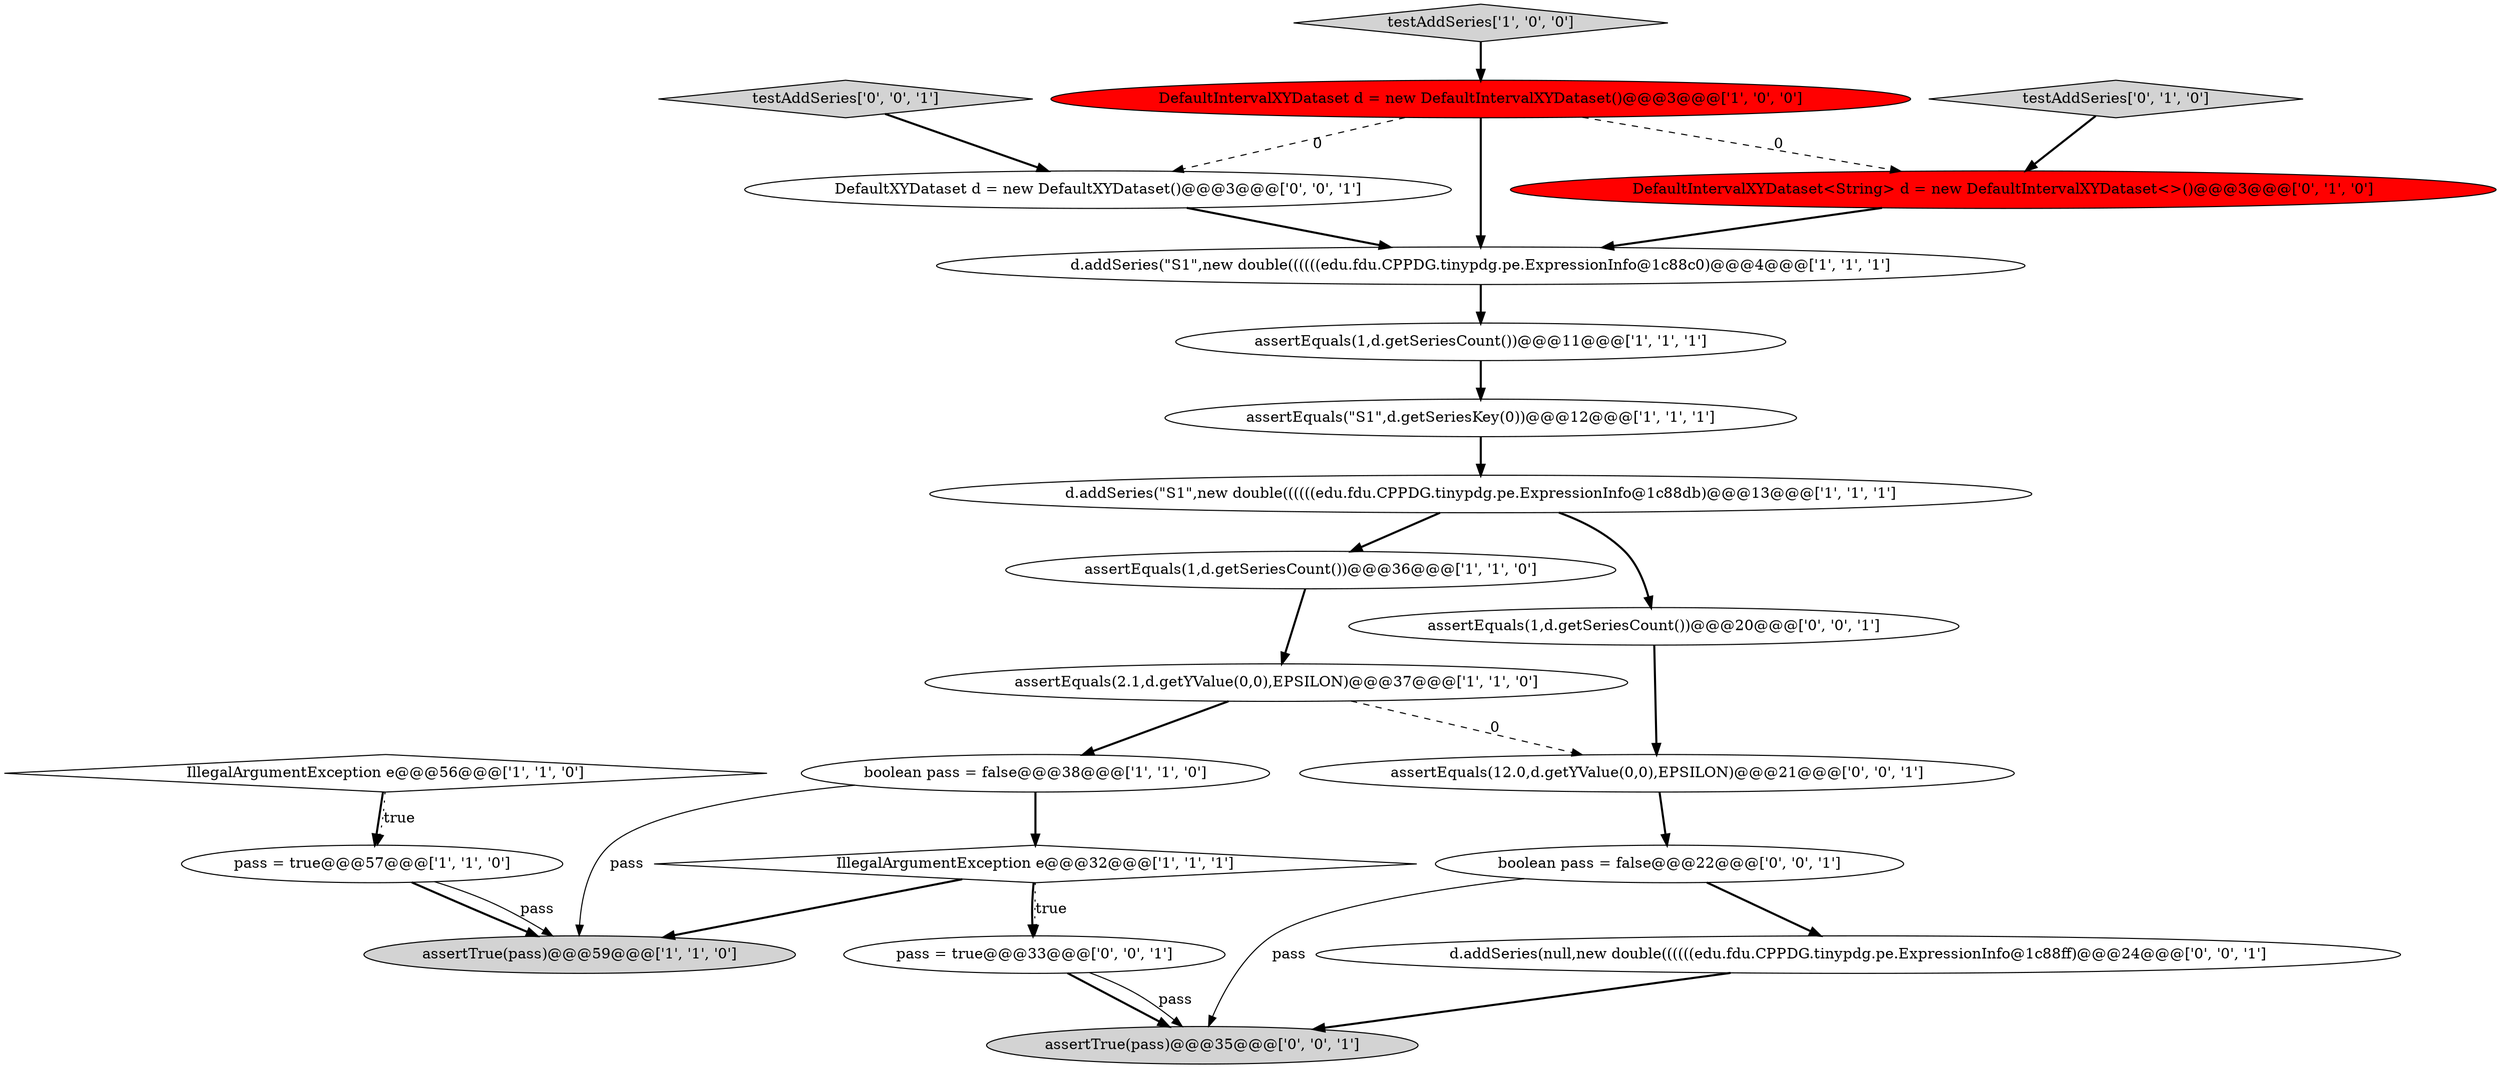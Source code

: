 digraph {
14 [style = filled, label = "DefaultIntervalXYDataset<String> d = new DefaultIntervalXYDataset<>()@@@3@@@['0', '1', '0']", fillcolor = red, shape = ellipse image = "AAA1AAABBB2BBB"];
4 [style = filled, label = "pass = true@@@57@@@['1', '1', '0']", fillcolor = white, shape = ellipse image = "AAA0AAABBB1BBB"];
9 [style = filled, label = "assertTrue(pass)@@@59@@@['1', '1', '0']", fillcolor = lightgray, shape = ellipse image = "AAA0AAABBB1BBB"];
22 [style = filled, label = "DefaultXYDataset d = new DefaultXYDataset()@@@3@@@['0', '0', '1']", fillcolor = white, shape = ellipse image = "AAA0AAABBB3BBB"];
21 [style = filled, label = "assertEquals(1,d.getSeriesCount())@@@20@@@['0', '0', '1']", fillcolor = white, shape = ellipse image = "AAA0AAABBB3BBB"];
12 [style = filled, label = "boolean pass = false@@@38@@@['1', '1', '0']", fillcolor = white, shape = ellipse image = "AAA0AAABBB1BBB"];
0 [style = filled, label = "d.addSeries(\"S1\",new double((((((edu.fdu.CPPDG.tinypdg.pe.ExpressionInfo@1c88db)@@@13@@@['1', '1', '1']", fillcolor = white, shape = ellipse image = "AAA0AAABBB1BBB"];
8 [style = filled, label = "testAddSeries['1', '0', '0']", fillcolor = lightgray, shape = diamond image = "AAA0AAABBB1BBB"];
20 [style = filled, label = "assertEquals(12.0,d.getYValue(0,0),EPSILON)@@@21@@@['0', '0', '1']", fillcolor = white, shape = ellipse image = "AAA0AAABBB3BBB"];
19 [style = filled, label = "testAddSeries['0', '0', '1']", fillcolor = lightgray, shape = diamond image = "AAA0AAABBB3BBB"];
3 [style = filled, label = "d.addSeries(\"S1\",new double((((((edu.fdu.CPPDG.tinypdg.pe.ExpressionInfo@1c88c0)@@@4@@@['1', '1', '1']", fillcolor = white, shape = ellipse image = "AAA0AAABBB1BBB"];
5 [style = filled, label = "assertEquals(\"S1\",d.getSeriesKey(0))@@@12@@@['1', '1', '1']", fillcolor = white, shape = ellipse image = "AAA0AAABBB1BBB"];
2 [style = filled, label = "IllegalArgumentException e@@@32@@@['1', '1', '1']", fillcolor = white, shape = diamond image = "AAA0AAABBB1BBB"];
16 [style = filled, label = "boolean pass = false@@@22@@@['0', '0', '1']", fillcolor = white, shape = ellipse image = "AAA0AAABBB3BBB"];
15 [style = filled, label = "assertTrue(pass)@@@35@@@['0', '0', '1']", fillcolor = lightgray, shape = ellipse image = "AAA0AAABBB3BBB"];
13 [style = filled, label = "testAddSeries['0', '1', '0']", fillcolor = lightgray, shape = diamond image = "AAA0AAABBB2BBB"];
17 [style = filled, label = "d.addSeries(null,new double((((((edu.fdu.CPPDG.tinypdg.pe.ExpressionInfo@1c88ff)@@@24@@@['0', '0', '1']", fillcolor = white, shape = ellipse image = "AAA0AAABBB3BBB"];
11 [style = filled, label = "IllegalArgumentException e@@@56@@@['1', '1', '0']", fillcolor = white, shape = diamond image = "AAA0AAABBB1BBB"];
7 [style = filled, label = "assertEquals(1,d.getSeriesCount())@@@11@@@['1', '1', '1']", fillcolor = white, shape = ellipse image = "AAA0AAABBB1BBB"];
1 [style = filled, label = "assertEquals(1,d.getSeriesCount())@@@36@@@['1', '1', '0']", fillcolor = white, shape = ellipse image = "AAA0AAABBB1BBB"];
18 [style = filled, label = "pass = true@@@33@@@['0', '0', '1']", fillcolor = white, shape = ellipse image = "AAA0AAABBB3BBB"];
6 [style = filled, label = "DefaultIntervalXYDataset d = new DefaultIntervalXYDataset()@@@3@@@['1', '0', '0']", fillcolor = red, shape = ellipse image = "AAA1AAABBB1BBB"];
10 [style = filled, label = "assertEquals(2.1,d.getYValue(0,0),EPSILON)@@@37@@@['1', '1', '0']", fillcolor = white, shape = ellipse image = "AAA0AAABBB1BBB"];
4->9 [style = bold, label=""];
6->3 [style = bold, label=""];
14->3 [style = bold, label=""];
11->4 [style = bold, label=""];
18->15 [style = bold, label=""];
2->18 [style = bold, label=""];
8->6 [style = bold, label=""];
0->21 [style = bold, label=""];
2->9 [style = bold, label=""];
16->17 [style = bold, label=""];
16->15 [style = solid, label="pass"];
11->4 [style = dotted, label="true"];
6->14 [style = dashed, label="0"];
2->18 [style = dotted, label="true"];
6->22 [style = dashed, label="0"];
22->3 [style = bold, label=""];
12->2 [style = bold, label=""];
7->5 [style = bold, label=""];
21->20 [style = bold, label=""];
20->16 [style = bold, label=""];
5->0 [style = bold, label=""];
3->7 [style = bold, label=""];
10->12 [style = bold, label=""];
0->1 [style = bold, label=""];
17->15 [style = bold, label=""];
4->9 [style = solid, label="pass"];
18->15 [style = solid, label="pass"];
10->20 [style = dashed, label="0"];
12->9 [style = solid, label="pass"];
1->10 [style = bold, label=""];
19->22 [style = bold, label=""];
13->14 [style = bold, label=""];
}
